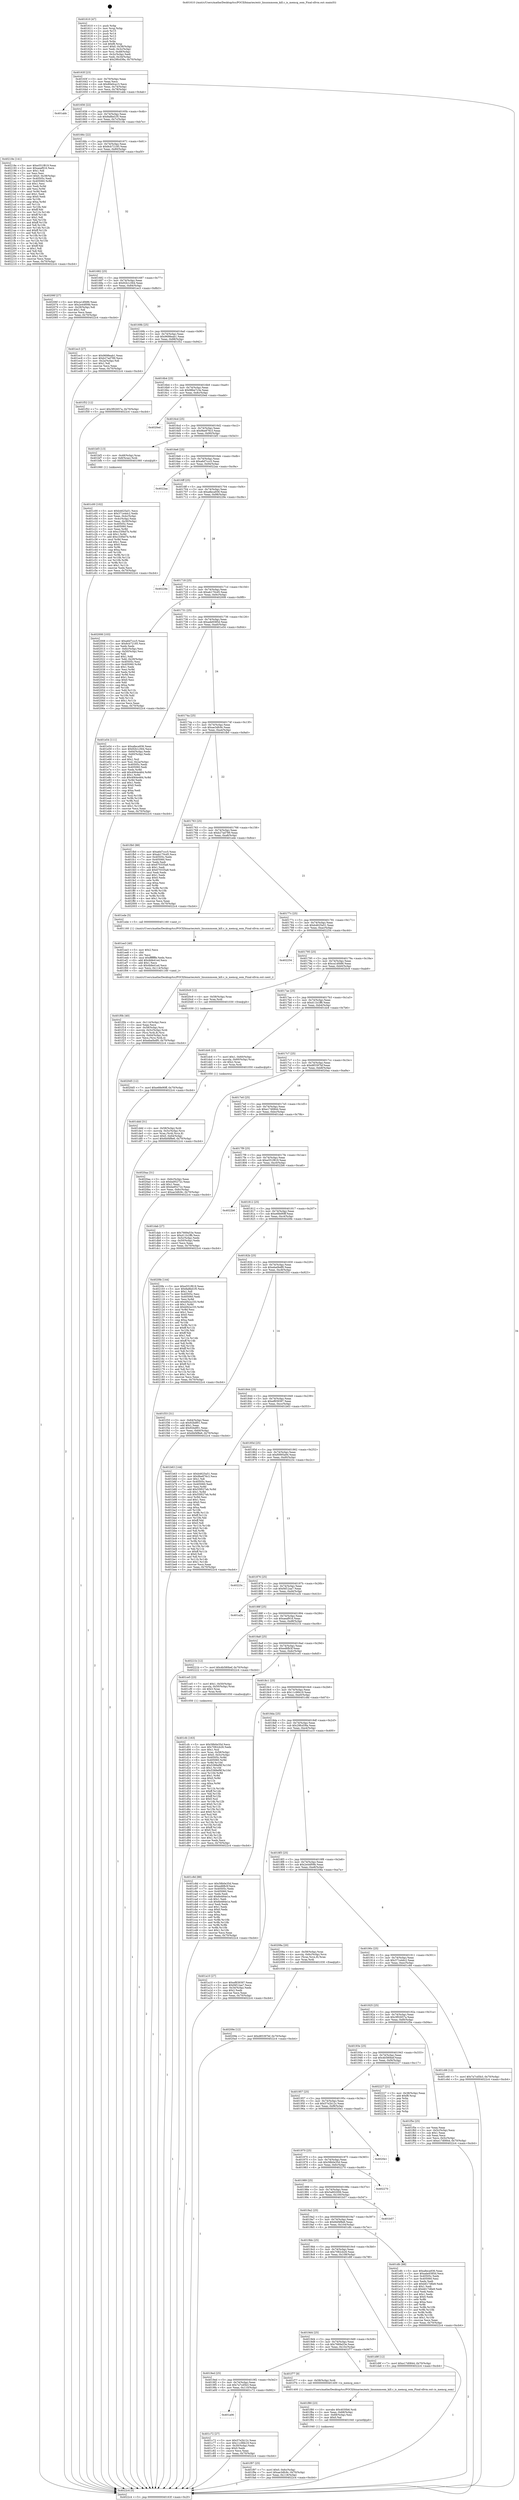 digraph "0x401610" {
  label = "0x401610 (/mnt/c/Users/mathe/Desktop/tcc/POCII/binaries/extr_linuxmmoom_kill.c_is_memcg_oom_Final-ollvm.out::main(0))"
  labelloc = "t"
  node[shape=record]

  Entry [label="",width=0.3,height=0.3,shape=circle,fillcolor=black,style=filled]
  "0x40163f" [label="{
     0x40163f [23]\l
     | [instrs]\l
     &nbsp;&nbsp;0x40163f \<+3\>: mov -0x70(%rbp),%eax\l
     &nbsp;&nbsp;0x401642 \<+2\>: mov %eax,%ecx\l
     &nbsp;&nbsp;0x401644 \<+6\>: sub $0x80e0ca15,%ecx\l
     &nbsp;&nbsp;0x40164a \<+3\>: mov %eax,-0x74(%rbp)\l
     &nbsp;&nbsp;0x40164d \<+3\>: mov %ecx,-0x78(%rbp)\l
     &nbsp;&nbsp;0x401650 \<+6\>: je 0000000000401abb \<main+0x4ab\>\l
  }"]
  "0x401abb" [label="{
     0x401abb\l
  }", style=dashed]
  "0x401656" [label="{
     0x401656 [22]\l
     | [instrs]\l
     &nbsp;&nbsp;0x401656 \<+5\>: jmp 000000000040165b \<main+0x4b\>\l
     &nbsp;&nbsp;0x40165b \<+3\>: mov -0x74(%rbp),%eax\l
     &nbsp;&nbsp;0x40165e \<+5\>: sub $0x8a8bd1f5,%eax\l
     &nbsp;&nbsp;0x401663 \<+3\>: mov %eax,-0x7c(%rbp)\l
     &nbsp;&nbsp;0x401666 \<+6\>: je 000000000040218e \<main+0xb7e\>\l
  }"]
  Exit [label="",width=0.3,height=0.3,shape=circle,fillcolor=black,style=filled,peripheries=2]
  "0x40218e" [label="{
     0x40218e [141]\l
     | [instrs]\l
     &nbsp;&nbsp;0x40218e \<+5\>: mov $0xe551f819,%eax\l
     &nbsp;&nbsp;0x402193 \<+5\>: mov $0xaeaf916,%ecx\l
     &nbsp;&nbsp;0x402198 \<+2\>: mov $0x1,%dl\l
     &nbsp;&nbsp;0x40219a \<+2\>: xor %esi,%esi\l
     &nbsp;&nbsp;0x40219c \<+7\>: movl $0x0,-0x38(%rbp)\l
     &nbsp;&nbsp;0x4021a3 \<+7\>: mov 0x40505c,%edi\l
     &nbsp;&nbsp;0x4021aa \<+8\>: mov 0x405060,%r8d\l
     &nbsp;&nbsp;0x4021b2 \<+3\>: sub $0x1,%esi\l
     &nbsp;&nbsp;0x4021b5 \<+3\>: mov %edi,%r9d\l
     &nbsp;&nbsp;0x4021b8 \<+3\>: add %esi,%r9d\l
     &nbsp;&nbsp;0x4021bb \<+4\>: imul %r9d,%edi\l
     &nbsp;&nbsp;0x4021bf \<+3\>: and $0x1,%edi\l
     &nbsp;&nbsp;0x4021c2 \<+3\>: cmp $0x0,%edi\l
     &nbsp;&nbsp;0x4021c5 \<+4\>: sete %r10b\l
     &nbsp;&nbsp;0x4021c9 \<+4\>: cmp $0xa,%r8d\l
     &nbsp;&nbsp;0x4021cd \<+4\>: setl %r11b\l
     &nbsp;&nbsp;0x4021d1 \<+3\>: mov %r10b,%bl\l
     &nbsp;&nbsp;0x4021d4 \<+3\>: xor $0xff,%bl\l
     &nbsp;&nbsp;0x4021d7 \<+3\>: mov %r11b,%r14b\l
     &nbsp;&nbsp;0x4021da \<+4\>: xor $0xff,%r14b\l
     &nbsp;&nbsp;0x4021de \<+3\>: xor $0x1,%dl\l
     &nbsp;&nbsp;0x4021e1 \<+3\>: mov %bl,%r15b\l
     &nbsp;&nbsp;0x4021e4 \<+4\>: and $0xff,%r15b\l
     &nbsp;&nbsp;0x4021e8 \<+3\>: and %dl,%r10b\l
     &nbsp;&nbsp;0x4021eb \<+3\>: mov %r14b,%r12b\l
     &nbsp;&nbsp;0x4021ee \<+4\>: and $0xff,%r12b\l
     &nbsp;&nbsp;0x4021f2 \<+3\>: and %dl,%r11b\l
     &nbsp;&nbsp;0x4021f5 \<+3\>: or %r10b,%r15b\l
     &nbsp;&nbsp;0x4021f8 \<+3\>: or %r11b,%r12b\l
     &nbsp;&nbsp;0x4021fb \<+3\>: xor %r12b,%r15b\l
     &nbsp;&nbsp;0x4021fe \<+3\>: or %r14b,%bl\l
     &nbsp;&nbsp;0x402201 \<+3\>: xor $0xff,%bl\l
     &nbsp;&nbsp;0x402204 \<+3\>: or $0x1,%dl\l
     &nbsp;&nbsp;0x402207 \<+2\>: and %dl,%bl\l
     &nbsp;&nbsp;0x402209 \<+3\>: or %bl,%r15b\l
     &nbsp;&nbsp;0x40220c \<+4\>: test $0x1,%r15b\l
     &nbsp;&nbsp;0x402210 \<+3\>: cmovne %ecx,%eax\l
     &nbsp;&nbsp;0x402213 \<+3\>: mov %eax,-0x70(%rbp)\l
     &nbsp;&nbsp;0x402216 \<+5\>: jmp 00000000004022c4 \<main+0xcb4\>\l
  }"]
  "0x40166c" [label="{
     0x40166c [22]\l
     | [instrs]\l
     &nbsp;&nbsp;0x40166c \<+5\>: jmp 0000000000401671 \<main+0x61\>\l
     &nbsp;&nbsp;0x401671 \<+3\>: mov -0x74(%rbp),%eax\l
     &nbsp;&nbsp;0x401674 \<+5\>: sub $0x8cb72185,%eax\l
     &nbsp;&nbsp;0x401679 \<+3\>: mov %eax,-0x80(%rbp)\l
     &nbsp;&nbsp;0x40167c \<+6\>: je 000000000040206f \<main+0xa5f\>\l
  }"]
  "0x4020d5" [label="{
     0x4020d5 [12]\l
     | [instrs]\l
     &nbsp;&nbsp;0x4020d5 \<+7\>: movl $0xe68e90ff,-0x70(%rbp)\l
     &nbsp;&nbsp;0x4020dc \<+5\>: jmp 00000000004022c4 \<main+0xcb4\>\l
  }"]
  "0x40206f" [label="{
     0x40206f [27]\l
     | [instrs]\l
     &nbsp;&nbsp;0x40206f \<+5\>: mov $0xca1df486,%eax\l
     &nbsp;&nbsp;0x402074 \<+5\>: mov $0x2e44f09b,%ecx\l
     &nbsp;&nbsp;0x402079 \<+3\>: mov -0x29(%rbp),%dl\l
     &nbsp;&nbsp;0x40207c \<+3\>: test $0x1,%dl\l
     &nbsp;&nbsp;0x40207f \<+3\>: cmovne %ecx,%eax\l
     &nbsp;&nbsp;0x402082 \<+3\>: mov %eax,-0x70(%rbp)\l
     &nbsp;&nbsp;0x402085 \<+5\>: jmp 00000000004022c4 \<main+0xcb4\>\l
  }"]
  "0x401682" [label="{
     0x401682 [25]\l
     | [instrs]\l
     &nbsp;&nbsp;0x401682 \<+5\>: jmp 0000000000401687 \<main+0x77\>\l
     &nbsp;&nbsp;0x401687 \<+3\>: mov -0x74(%rbp),%eax\l
     &nbsp;&nbsp;0x40168a \<+5\>: sub $0x92b1c564,%eax\l
     &nbsp;&nbsp;0x40168f \<+6\>: mov %eax,-0x84(%rbp)\l
     &nbsp;&nbsp;0x401695 \<+6\>: je 0000000000401ec3 \<main+0x8b3\>\l
  }"]
  "0x40209e" [label="{
     0x40209e [12]\l
     | [instrs]\l
     &nbsp;&nbsp;0x40209e \<+7\>: movl $0xd85397bf,-0x70(%rbp)\l
     &nbsp;&nbsp;0x4020a5 \<+5\>: jmp 00000000004022c4 \<main+0xcb4\>\l
  }"]
  "0x401ec3" [label="{
     0x401ec3 [27]\l
     | [instrs]\l
     &nbsp;&nbsp;0x401ec3 \<+5\>: mov $0x9698eab1,%eax\l
     &nbsp;&nbsp;0x401ec8 \<+5\>: mov $0xb27ad789,%ecx\l
     &nbsp;&nbsp;0x401ecd \<+3\>: mov -0x2a(%rbp),%dl\l
     &nbsp;&nbsp;0x401ed0 \<+3\>: test $0x1,%dl\l
     &nbsp;&nbsp;0x401ed3 \<+3\>: cmovne %ecx,%eax\l
     &nbsp;&nbsp;0x401ed6 \<+3\>: mov %eax,-0x70(%rbp)\l
     &nbsp;&nbsp;0x401ed9 \<+5\>: jmp 00000000004022c4 \<main+0xcb4\>\l
  }"]
  "0x40169b" [label="{
     0x40169b [25]\l
     | [instrs]\l
     &nbsp;&nbsp;0x40169b \<+5\>: jmp 00000000004016a0 \<main+0x90\>\l
     &nbsp;&nbsp;0x4016a0 \<+3\>: mov -0x74(%rbp),%eax\l
     &nbsp;&nbsp;0x4016a3 \<+5\>: sub $0x9698eab1,%eax\l
     &nbsp;&nbsp;0x4016a8 \<+6\>: mov %eax,-0x88(%rbp)\l
     &nbsp;&nbsp;0x4016ae \<+6\>: je 0000000000401f52 \<main+0x942\>\l
  }"]
  "0x401f97" [label="{
     0x401f97 [25]\l
     | [instrs]\l
     &nbsp;&nbsp;0x401f97 \<+7\>: movl $0x0,-0x6c(%rbp)\l
     &nbsp;&nbsp;0x401f9e \<+7\>: movl $0xae3dfc9c,-0x70(%rbp)\l
     &nbsp;&nbsp;0x401fa5 \<+6\>: mov %eax,-0x118(%rbp)\l
     &nbsp;&nbsp;0x401fab \<+5\>: jmp 00000000004022c4 \<main+0xcb4\>\l
  }"]
  "0x401f52" [label="{
     0x401f52 [12]\l
     | [instrs]\l
     &nbsp;&nbsp;0x401f52 \<+7\>: movl $0x3f02657a,-0x70(%rbp)\l
     &nbsp;&nbsp;0x401f59 \<+5\>: jmp 00000000004022c4 \<main+0xcb4\>\l
  }"]
  "0x4016b4" [label="{
     0x4016b4 [25]\l
     | [instrs]\l
     &nbsp;&nbsp;0x4016b4 \<+5\>: jmp 00000000004016b9 \<main+0xa9\>\l
     &nbsp;&nbsp;0x4016b9 \<+3\>: mov -0x74(%rbp),%eax\l
     &nbsp;&nbsp;0x4016bc \<+5\>: sub $0x98be7c3e,%eax\l
     &nbsp;&nbsp;0x4016c1 \<+6\>: mov %eax,-0x8c(%rbp)\l
     &nbsp;&nbsp;0x4016c7 \<+6\>: je 00000000004020ed \<main+0xadd\>\l
  }"]
  "0x401f80" [label="{
     0x401f80 [23]\l
     | [instrs]\l
     &nbsp;&nbsp;0x401f80 \<+10\>: movabs $0x4030b6,%rdi\l
     &nbsp;&nbsp;0x401f8a \<+3\>: mov %eax,-0x68(%rbp)\l
     &nbsp;&nbsp;0x401f8d \<+3\>: mov -0x68(%rbp),%esi\l
     &nbsp;&nbsp;0x401f90 \<+2\>: mov $0x0,%al\l
     &nbsp;&nbsp;0x401f92 \<+5\>: call 0000000000401040 \<printf@plt\>\l
     | [calls]\l
     &nbsp;&nbsp;0x401040 \{1\} (unknown)\l
  }"]
  "0x4020ed" [label="{
     0x4020ed\l
  }", style=dashed]
  "0x4016cd" [label="{
     0x4016cd [25]\l
     | [instrs]\l
     &nbsp;&nbsp;0x4016cd \<+5\>: jmp 00000000004016d2 \<main+0xc2\>\l
     &nbsp;&nbsp;0x4016d2 \<+3\>: mov -0x74(%rbp),%eax\l
     &nbsp;&nbsp;0x4016d5 \<+5\>: sub $0x9be876c3,%eax\l
     &nbsp;&nbsp;0x4016da \<+6\>: mov %eax,-0x90(%rbp)\l
     &nbsp;&nbsp;0x4016e0 \<+6\>: je 0000000000401bf3 \<main+0x5e3\>\l
  }"]
  "0x401f0b" [label="{
     0x401f0b [40]\l
     | [instrs]\l
     &nbsp;&nbsp;0x401f0b \<+6\>: mov -0x114(%rbp),%ecx\l
     &nbsp;&nbsp;0x401f11 \<+3\>: imul %eax,%ecx\l
     &nbsp;&nbsp;0x401f14 \<+4\>: mov -0x58(%rbp),%rsi\l
     &nbsp;&nbsp;0x401f18 \<+4\>: movslq -0x5c(%rbp),%rdi\l
     &nbsp;&nbsp;0x401f1c \<+4\>: mov (%rsi,%rdi,8),%rsi\l
     &nbsp;&nbsp;0x401f20 \<+4\>: movslq -0x64(%rbp),%rdi\l
     &nbsp;&nbsp;0x401f24 \<+3\>: mov %ecx,(%rsi,%rdi,4)\l
     &nbsp;&nbsp;0x401f27 \<+7\>: movl $0xeba0bdf0,-0x70(%rbp)\l
     &nbsp;&nbsp;0x401f2e \<+5\>: jmp 00000000004022c4 \<main+0xcb4\>\l
  }"]
  "0x401bf3" [label="{
     0x401bf3 [13]\l
     | [instrs]\l
     &nbsp;&nbsp;0x401bf3 \<+4\>: mov -0x48(%rbp),%rax\l
     &nbsp;&nbsp;0x401bf7 \<+4\>: mov 0x8(%rax),%rdi\l
     &nbsp;&nbsp;0x401bfb \<+5\>: call 0000000000401060 \<atoi@plt\>\l
     | [calls]\l
     &nbsp;&nbsp;0x401060 \{1\} (unknown)\l
  }"]
  "0x4016e6" [label="{
     0x4016e6 [25]\l
     | [instrs]\l
     &nbsp;&nbsp;0x4016e6 \<+5\>: jmp 00000000004016eb \<main+0xdb\>\l
     &nbsp;&nbsp;0x4016eb \<+3\>: mov -0x74(%rbp),%eax\l
     &nbsp;&nbsp;0x4016ee \<+5\>: sub $0xa6d7ccc5,%eax\l
     &nbsp;&nbsp;0x4016f3 \<+6\>: mov %eax,-0x94(%rbp)\l
     &nbsp;&nbsp;0x4016f9 \<+6\>: je 00000000004022aa \<main+0xc9a\>\l
  }"]
  "0x401ee3" [label="{
     0x401ee3 [40]\l
     | [instrs]\l
     &nbsp;&nbsp;0x401ee3 \<+5\>: mov $0x2,%ecx\l
     &nbsp;&nbsp;0x401ee8 \<+1\>: cltd\l
     &nbsp;&nbsp;0x401ee9 \<+2\>: idiv %ecx\l
     &nbsp;&nbsp;0x401eeb \<+6\>: imul $0xfffffffe,%edx,%ecx\l
     &nbsp;&nbsp;0x401ef1 \<+6\>: add $0x4bfe41ed,%ecx\l
     &nbsp;&nbsp;0x401ef7 \<+3\>: add $0x1,%ecx\l
     &nbsp;&nbsp;0x401efa \<+6\>: sub $0x4bfe41ed,%ecx\l
     &nbsp;&nbsp;0x401f00 \<+6\>: mov %ecx,-0x114(%rbp)\l
     &nbsp;&nbsp;0x401f06 \<+5\>: call 0000000000401160 \<next_i\>\l
     | [calls]\l
     &nbsp;&nbsp;0x401160 \{1\} (/mnt/c/Users/mathe/Desktop/tcc/POCII/binaries/extr_linuxmmoom_kill.c_is_memcg_oom_Final-ollvm.out::next_i)\l
  }"]
  "0x4022aa" [label="{
     0x4022aa\l
  }", style=dashed]
  "0x4016ff" [label="{
     0x4016ff [25]\l
     | [instrs]\l
     &nbsp;&nbsp;0x4016ff \<+5\>: jmp 0000000000401704 \<main+0xf4\>\l
     &nbsp;&nbsp;0x401704 \<+3\>: mov -0x74(%rbp),%eax\l
     &nbsp;&nbsp;0x401707 \<+5\>: sub $0xa8eca936,%eax\l
     &nbsp;&nbsp;0x40170c \<+6\>: mov %eax,-0x98(%rbp)\l
     &nbsp;&nbsp;0x401712 \<+6\>: je 000000000040229e \<main+0xc8e\>\l
  }"]
  "0x401ddd" [label="{
     0x401ddd [31]\l
     | [instrs]\l
     &nbsp;&nbsp;0x401ddd \<+4\>: mov -0x58(%rbp),%rdi\l
     &nbsp;&nbsp;0x401de1 \<+4\>: movslq -0x5c(%rbp),%rcx\l
     &nbsp;&nbsp;0x401de5 \<+4\>: mov %rax,(%rdi,%rcx,8)\l
     &nbsp;&nbsp;0x401de9 \<+7\>: movl $0x0,-0x64(%rbp)\l
     &nbsp;&nbsp;0x401df0 \<+7\>: movl $0x6bf4f8e6,-0x70(%rbp)\l
     &nbsp;&nbsp;0x401df7 \<+5\>: jmp 00000000004022c4 \<main+0xcb4\>\l
  }"]
  "0x40229e" [label="{
     0x40229e\l
  }", style=dashed]
  "0x401718" [label="{
     0x401718 [25]\l
     | [instrs]\l
     &nbsp;&nbsp;0x401718 \<+5\>: jmp 000000000040171d \<main+0x10d\>\l
     &nbsp;&nbsp;0x40171d \<+3\>: mov -0x74(%rbp),%eax\l
     &nbsp;&nbsp;0x401720 \<+5\>: sub $0xab170cd5,%eax\l
     &nbsp;&nbsp;0x401725 \<+6\>: mov %eax,-0x9c(%rbp)\l
     &nbsp;&nbsp;0x40172b \<+6\>: je 0000000000402008 \<main+0x9f8\>\l
  }"]
  "0x401cfc" [label="{
     0x401cfc [163]\l
     | [instrs]\l
     &nbsp;&nbsp;0x401cfc \<+5\>: mov $0x58b0e35d,%ecx\l
     &nbsp;&nbsp;0x401d01 \<+5\>: mov $0x7082cb26,%edx\l
     &nbsp;&nbsp;0x401d06 \<+3\>: mov $0x1,%sil\l
     &nbsp;&nbsp;0x401d09 \<+4\>: mov %rax,-0x58(%rbp)\l
     &nbsp;&nbsp;0x401d0d \<+7\>: movl $0x0,-0x5c(%rbp)\l
     &nbsp;&nbsp;0x401d14 \<+8\>: mov 0x40505c,%r8d\l
     &nbsp;&nbsp;0x401d1c \<+8\>: mov 0x405060,%r9d\l
     &nbsp;&nbsp;0x401d24 \<+3\>: mov %r8d,%r10d\l
     &nbsp;&nbsp;0x401d27 \<+7\>: add $0x5389ef9f,%r10d\l
     &nbsp;&nbsp;0x401d2e \<+4\>: sub $0x1,%r10d\l
     &nbsp;&nbsp;0x401d32 \<+7\>: sub $0x5389ef9f,%r10d\l
     &nbsp;&nbsp;0x401d39 \<+4\>: imul %r10d,%r8d\l
     &nbsp;&nbsp;0x401d3d \<+4\>: and $0x1,%r8d\l
     &nbsp;&nbsp;0x401d41 \<+4\>: cmp $0x0,%r8d\l
     &nbsp;&nbsp;0x401d45 \<+4\>: sete %r11b\l
     &nbsp;&nbsp;0x401d49 \<+4\>: cmp $0xa,%r9d\l
     &nbsp;&nbsp;0x401d4d \<+3\>: setl %bl\l
     &nbsp;&nbsp;0x401d50 \<+3\>: mov %r11b,%r14b\l
     &nbsp;&nbsp;0x401d53 \<+4\>: xor $0xff,%r14b\l
     &nbsp;&nbsp;0x401d57 \<+3\>: mov %bl,%r15b\l
     &nbsp;&nbsp;0x401d5a \<+4\>: xor $0xff,%r15b\l
     &nbsp;&nbsp;0x401d5e \<+4\>: xor $0x0,%sil\l
     &nbsp;&nbsp;0x401d62 \<+3\>: mov %r14b,%r12b\l
     &nbsp;&nbsp;0x401d65 \<+4\>: and $0x0,%r12b\l
     &nbsp;&nbsp;0x401d69 \<+3\>: and %sil,%r11b\l
     &nbsp;&nbsp;0x401d6c \<+3\>: mov %r15b,%r13b\l
     &nbsp;&nbsp;0x401d6f \<+4\>: and $0x0,%r13b\l
     &nbsp;&nbsp;0x401d73 \<+3\>: and %sil,%bl\l
     &nbsp;&nbsp;0x401d76 \<+3\>: or %r11b,%r12b\l
     &nbsp;&nbsp;0x401d79 \<+3\>: or %bl,%r13b\l
     &nbsp;&nbsp;0x401d7c \<+3\>: xor %r13b,%r12b\l
     &nbsp;&nbsp;0x401d7f \<+3\>: or %r15b,%r14b\l
     &nbsp;&nbsp;0x401d82 \<+4\>: xor $0xff,%r14b\l
     &nbsp;&nbsp;0x401d86 \<+4\>: or $0x0,%sil\l
     &nbsp;&nbsp;0x401d8a \<+3\>: and %sil,%r14b\l
     &nbsp;&nbsp;0x401d8d \<+3\>: or %r14b,%r12b\l
     &nbsp;&nbsp;0x401d90 \<+4\>: test $0x1,%r12b\l
     &nbsp;&nbsp;0x401d94 \<+3\>: cmovne %edx,%ecx\l
     &nbsp;&nbsp;0x401d97 \<+3\>: mov %ecx,-0x70(%rbp)\l
     &nbsp;&nbsp;0x401d9a \<+5\>: jmp 00000000004022c4 \<main+0xcb4\>\l
  }"]
  "0x402008" [label="{
     0x402008 [103]\l
     | [instrs]\l
     &nbsp;&nbsp;0x402008 \<+5\>: mov $0xa6d7ccc5,%eax\l
     &nbsp;&nbsp;0x40200d \<+5\>: mov $0x8cb72185,%ecx\l
     &nbsp;&nbsp;0x402012 \<+2\>: xor %edx,%edx\l
     &nbsp;&nbsp;0x402014 \<+3\>: mov -0x6c(%rbp),%esi\l
     &nbsp;&nbsp;0x402017 \<+3\>: cmp -0x50(%rbp),%esi\l
     &nbsp;&nbsp;0x40201a \<+4\>: setl %dil\l
     &nbsp;&nbsp;0x40201e \<+4\>: and $0x1,%dil\l
     &nbsp;&nbsp;0x402022 \<+4\>: mov %dil,-0x29(%rbp)\l
     &nbsp;&nbsp;0x402026 \<+7\>: mov 0x40505c,%esi\l
     &nbsp;&nbsp;0x40202d \<+8\>: mov 0x405060,%r8d\l
     &nbsp;&nbsp;0x402035 \<+3\>: sub $0x1,%edx\l
     &nbsp;&nbsp;0x402038 \<+3\>: mov %esi,%r9d\l
     &nbsp;&nbsp;0x40203b \<+3\>: add %edx,%r9d\l
     &nbsp;&nbsp;0x40203e \<+4\>: imul %r9d,%esi\l
     &nbsp;&nbsp;0x402042 \<+3\>: and $0x1,%esi\l
     &nbsp;&nbsp;0x402045 \<+3\>: cmp $0x0,%esi\l
     &nbsp;&nbsp;0x402048 \<+4\>: sete %dil\l
     &nbsp;&nbsp;0x40204c \<+4\>: cmp $0xa,%r8d\l
     &nbsp;&nbsp;0x402050 \<+4\>: setl %r10b\l
     &nbsp;&nbsp;0x402054 \<+3\>: mov %dil,%r11b\l
     &nbsp;&nbsp;0x402057 \<+3\>: and %r10b,%r11b\l
     &nbsp;&nbsp;0x40205a \<+3\>: xor %r10b,%dil\l
     &nbsp;&nbsp;0x40205d \<+3\>: or %dil,%r11b\l
     &nbsp;&nbsp;0x402060 \<+4\>: test $0x1,%r11b\l
     &nbsp;&nbsp;0x402064 \<+3\>: cmovne %ecx,%eax\l
     &nbsp;&nbsp;0x402067 \<+3\>: mov %eax,-0x70(%rbp)\l
     &nbsp;&nbsp;0x40206a \<+5\>: jmp 00000000004022c4 \<main+0xcb4\>\l
  }"]
  "0x401731" [label="{
     0x401731 [25]\l
     | [instrs]\l
     &nbsp;&nbsp;0x401731 \<+5\>: jmp 0000000000401736 \<main+0x126\>\l
     &nbsp;&nbsp;0x401736 \<+3\>: mov -0x74(%rbp),%eax\l
     &nbsp;&nbsp;0x401739 \<+5\>: sub $0xade9385d,%eax\l
     &nbsp;&nbsp;0x40173e \<+6\>: mov %eax,-0xa0(%rbp)\l
     &nbsp;&nbsp;0x401744 \<+6\>: je 0000000000401e54 \<main+0x844\>\l
  }"]
  "0x401a06" [label="{
     0x401a06\l
  }", style=dashed]
  "0x401e54" [label="{
     0x401e54 [111]\l
     | [instrs]\l
     &nbsp;&nbsp;0x401e54 \<+5\>: mov $0xa8eca936,%eax\l
     &nbsp;&nbsp;0x401e59 \<+5\>: mov $0x92b1c564,%ecx\l
     &nbsp;&nbsp;0x401e5e \<+3\>: mov -0x64(%rbp),%edx\l
     &nbsp;&nbsp;0x401e61 \<+3\>: cmp -0x60(%rbp),%edx\l
     &nbsp;&nbsp;0x401e64 \<+4\>: setl %sil\l
     &nbsp;&nbsp;0x401e68 \<+4\>: and $0x1,%sil\l
     &nbsp;&nbsp;0x401e6c \<+4\>: mov %sil,-0x2a(%rbp)\l
     &nbsp;&nbsp;0x401e70 \<+7\>: mov 0x40505c,%edx\l
     &nbsp;&nbsp;0x401e77 \<+7\>: mov 0x405060,%edi\l
     &nbsp;&nbsp;0x401e7e \<+3\>: mov %edx,%r8d\l
     &nbsp;&nbsp;0x401e81 \<+7\>: add $0x4064e464,%r8d\l
     &nbsp;&nbsp;0x401e88 \<+4\>: sub $0x1,%r8d\l
     &nbsp;&nbsp;0x401e8c \<+7\>: sub $0x4064e464,%r8d\l
     &nbsp;&nbsp;0x401e93 \<+4\>: imul %r8d,%edx\l
     &nbsp;&nbsp;0x401e97 \<+3\>: and $0x1,%edx\l
     &nbsp;&nbsp;0x401e9a \<+3\>: cmp $0x0,%edx\l
     &nbsp;&nbsp;0x401e9d \<+4\>: sete %sil\l
     &nbsp;&nbsp;0x401ea1 \<+3\>: cmp $0xa,%edi\l
     &nbsp;&nbsp;0x401ea4 \<+4\>: setl %r9b\l
     &nbsp;&nbsp;0x401ea8 \<+3\>: mov %sil,%r10b\l
     &nbsp;&nbsp;0x401eab \<+3\>: and %r9b,%r10b\l
     &nbsp;&nbsp;0x401eae \<+3\>: xor %r9b,%sil\l
     &nbsp;&nbsp;0x401eb1 \<+3\>: or %sil,%r10b\l
     &nbsp;&nbsp;0x401eb4 \<+4\>: test $0x1,%r10b\l
     &nbsp;&nbsp;0x401eb8 \<+3\>: cmovne %ecx,%eax\l
     &nbsp;&nbsp;0x401ebb \<+3\>: mov %eax,-0x70(%rbp)\l
     &nbsp;&nbsp;0x401ebe \<+5\>: jmp 00000000004022c4 \<main+0xcb4\>\l
  }"]
  "0x40174a" [label="{
     0x40174a [25]\l
     | [instrs]\l
     &nbsp;&nbsp;0x40174a \<+5\>: jmp 000000000040174f \<main+0x13f\>\l
     &nbsp;&nbsp;0x40174f \<+3\>: mov -0x74(%rbp),%eax\l
     &nbsp;&nbsp;0x401752 \<+5\>: sub $0xae3dfc9c,%eax\l
     &nbsp;&nbsp;0x401757 \<+6\>: mov %eax,-0xa4(%rbp)\l
     &nbsp;&nbsp;0x40175d \<+6\>: je 0000000000401fb0 \<main+0x9a0\>\l
  }"]
  "0x401c72" [label="{
     0x401c72 [27]\l
     | [instrs]\l
     &nbsp;&nbsp;0x401c72 \<+5\>: mov $0x57e2b12c,%eax\l
     &nbsp;&nbsp;0x401c77 \<+5\>: mov $0x11c96b19,%ecx\l
     &nbsp;&nbsp;0x401c7c \<+3\>: mov -0x30(%rbp),%edx\l
     &nbsp;&nbsp;0x401c7f \<+3\>: cmp $0x0,%edx\l
     &nbsp;&nbsp;0x401c82 \<+3\>: cmove %ecx,%eax\l
     &nbsp;&nbsp;0x401c85 \<+3\>: mov %eax,-0x70(%rbp)\l
     &nbsp;&nbsp;0x401c88 \<+5\>: jmp 00000000004022c4 \<main+0xcb4\>\l
  }"]
  "0x401fb0" [label="{
     0x401fb0 [88]\l
     | [instrs]\l
     &nbsp;&nbsp;0x401fb0 \<+5\>: mov $0xa6d7ccc5,%eax\l
     &nbsp;&nbsp;0x401fb5 \<+5\>: mov $0xab170cd5,%ecx\l
     &nbsp;&nbsp;0x401fba \<+7\>: mov 0x40505c,%edx\l
     &nbsp;&nbsp;0x401fc1 \<+7\>: mov 0x405060,%esi\l
     &nbsp;&nbsp;0x401fc8 \<+2\>: mov %edx,%edi\l
     &nbsp;&nbsp;0x401fca \<+6\>: sub $0x670335a8,%edi\l
     &nbsp;&nbsp;0x401fd0 \<+3\>: sub $0x1,%edi\l
     &nbsp;&nbsp;0x401fd3 \<+6\>: add $0x670335a8,%edi\l
     &nbsp;&nbsp;0x401fd9 \<+3\>: imul %edi,%edx\l
     &nbsp;&nbsp;0x401fdc \<+3\>: and $0x1,%edx\l
     &nbsp;&nbsp;0x401fdf \<+3\>: cmp $0x0,%edx\l
     &nbsp;&nbsp;0x401fe2 \<+4\>: sete %r8b\l
     &nbsp;&nbsp;0x401fe6 \<+3\>: cmp $0xa,%esi\l
     &nbsp;&nbsp;0x401fe9 \<+4\>: setl %r9b\l
     &nbsp;&nbsp;0x401fed \<+3\>: mov %r8b,%r10b\l
     &nbsp;&nbsp;0x401ff0 \<+3\>: and %r9b,%r10b\l
     &nbsp;&nbsp;0x401ff3 \<+3\>: xor %r9b,%r8b\l
     &nbsp;&nbsp;0x401ff6 \<+3\>: or %r8b,%r10b\l
     &nbsp;&nbsp;0x401ff9 \<+4\>: test $0x1,%r10b\l
     &nbsp;&nbsp;0x401ffd \<+3\>: cmovne %ecx,%eax\l
     &nbsp;&nbsp;0x402000 \<+3\>: mov %eax,-0x70(%rbp)\l
     &nbsp;&nbsp;0x402003 \<+5\>: jmp 00000000004022c4 \<main+0xcb4\>\l
  }"]
  "0x401763" [label="{
     0x401763 [25]\l
     | [instrs]\l
     &nbsp;&nbsp;0x401763 \<+5\>: jmp 0000000000401768 \<main+0x158\>\l
     &nbsp;&nbsp;0x401768 \<+3\>: mov -0x74(%rbp),%eax\l
     &nbsp;&nbsp;0x40176b \<+5\>: sub $0xb27ad789,%eax\l
     &nbsp;&nbsp;0x401770 \<+6\>: mov %eax,-0xa8(%rbp)\l
     &nbsp;&nbsp;0x401776 \<+6\>: je 0000000000401ede \<main+0x8ce\>\l
  }"]
  "0x4019ed" [label="{
     0x4019ed [25]\l
     | [instrs]\l
     &nbsp;&nbsp;0x4019ed \<+5\>: jmp 00000000004019f2 \<main+0x3e2\>\l
     &nbsp;&nbsp;0x4019f2 \<+3\>: mov -0x74(%rbp),%eax\l
     &nbsp;&nbsp;0x4019f5 \<+5\>: sub $0x7a7cd5b3,%eax\l
     &nbsp;&nbsp;0x4019fa \<+6\>: mov %eax,-0x110(%rbp)\l
     &nbsp;&nbsp;0x401a00 \<+6\>: je 0000000000401c72 \<main+0x662\>\l
  }"]
  "0x401ede" [label="{
     0x401ede [5]\l
     | [instrs]\l
     &nbsp;&nbsp;0x401ede \<+5\>: call 0000000000401160 \<next_i\>\l
     | [calls]\l
     &nbsp;&nbsp;0x401160 \{1\} (/mnt/c/Users/mathe/Desktop/tcc/POCII/binaries/extr_linuxmmoom_kill.c_is_memcg_oom_Final-ollvm.out::next_i)\l
  }"]
  "0x40177c" [label="{
     0x40177c [25]\l
     | [instrs]\l
     &nbsp;&nbsp;0x40177c \<+5\>: jmp 0000000000401781 \<main+0x171\>\l
     &nbsp;&nbsp;0x401781 \<+3\>: mov -0x74(%rbp),%eax\l
     &nbsp;&nbsp;0x401784 \<+5\>: sub $0xb4625a51,%eax\l
     &nbsp;&nbsp;0x401789 \<+6\>: mov %eax,-0xac(%rbp)\l
     &nbsp;&nbsp;0x40178f \<+6\>: je 0000000000402254 \<main+0xc44\>\l
  }"]
  "0x401f77" [label="{
     0x401f77 [9]\l
     | [instrs]\l
     &nbsp;&nbsp;0x401f77 \<+4\>: mov -0x58(%rbp),%rdi\l
     &nbsp;&nbsp;0x401f7b \<+5\>: call 0000000000401400 \<is_memcg_oom\>\l
     | [calls]\l
     &nbsp;&nbsp;0x401400 \{1\} (/mnt/c/Users/mathe/Desktop/tcc/POCII/binaries/extr_linuxmmoom_kill.c_is_memcg_oom_Final-ollvm.out::is_memcg_oom)\l
  }"]
  "0x402254" [label="{
     0x402254\l
  }", style=dashed]
  "0x401795" [label="{
     0x401795 [25]\l
     | [instrs]\l
     &nbsp;&nbsp;0x401795 \<+5\>: jmp 000000000040179a \<main+0x18a\>\l
     &nbsp;&nbsp;0x40179a \<+3\>: mov -0x74(%rbp),%eax\l
     &nbsp;&nbsp;0x40179d \<+5\>: sub $0xca1df486,%eax\l
     &nbsp;&nbsp;0x4017a2 \<+6\>: mov %eax,-0xb0(%rbp)\l
     &nbsp;&nbsp;0x4017a8 \<+6\>: je 00000000004020c9 \<main+0xab9\>\l
  }"]
  "0x4019d4" [label="{
     0x4019d4 [25]\l
     | [instrs]\l
     &nbsp;&nbsp;0x4019d4 \<+5\>: jmp 00000000004019d9 \<main+0x3c9\>\l
     &nbsp;&nbsp;0x4019d9 \<+3\>: mov -0x74(%rbp),%eax\l
     &nbsp;&nbsp;0x4019dc \<+5\>: sub $0x7669a53e,%eax\l
     &nbsp;&nbsp;0x4019e1 \<+6\>: mov %eax,-0x10c(%rbp)\l
     &nbsp;&nbsp;0x4019e7 \<+6\>: je 0000000000401f77 \<main+0x967\>\l
  }"]
  "0x4020c9" [label="{
     0x4020c9 [12]\l
     | [instrs]\l
     &nbsp;&nbsp;0x4020c9 \<+4\>: mov -0x58(%rbp),%rax\l
     &nbsp;&nbsp;0x4020cd \<+3\>: mov %rax,%rdi\l
     &nbsp;&nbsp;0x4020d0 \<+5\>: call 0000000000401030 \<free@plt\>\l
     | [calls]\l
     &nbsp;&nbsp;0x401030 \{1\} (unknown)\l
  }"]
  "0x4017ae" [label="{
     0x4017ae [25]\l
     | [instrs]\l
     &nbsp;&nbsp;0x4017ae \<+5\>: jmp 00000000004017b3 \<main+0x1a3\>\l
     &nbsp;&nbsp;0x4017b3 \<+3\>: mov -0x74(%rbp),%eax\l
     &nbsp;&nbsp;0x4017b6 \<+5\>: sub $0xd11b1ff6,%eax\l
     &nbsp;&nbsp;0x4017bb \<+6\>: mov %eax,-0xb4(%rbp)\l
     &nbsp;&nbsp;0x4017c1 \<+6\>: je 0000000000401dc6 \<main+0x7b6\>\l
  }"]
  "0x401d9f" [label="{
     0x401d9f [12]\l
     | [instrs]\l
     &nbsp;&nbsp;0x401d9f \<+7\>: movl $0xe17d0844,-0x70(%rbp)\l
     &nbsp;&nbsp;0x401da6 \<+5\>: jmp 00000000004022c4 \<main+0xcb4\>\l
  }"]
  "0x401dc6" [label="{
     0x401dc6 [23]\l
     | [instrs]\l
     &nbsp;&nbsp;0x401dc6 \<+7\>: movl $0x1,-0x60(%rbp)\l
     &nbsp;&nbsp;0x401dcd \<+4\>: movslq -0x60(%rbp),%rax\l
     &nbsp;&nbsp;0x401dd1 \<+4\>: shl $0x2,%rax\l
     &nbsp;&nbsp;0x401dd5 \<+3\>: mov %rax,%rdi\l
     &nbsp;&nbsp;0x401dd8 \<+5\>: call 0000000000401050 \<malloc@plt\>\l
     | [calls]\l
     &nbsp;&nbsp;0x401050 \{1\} (unknown)\l
  }"]
  "0x4017c7" [label="{
     0x4017c7 [25]\l
     | [instrs]\l
     &nbsp;&nbsp;0x4017c7 \<+5\>: jmp 00000000004017cc \<main+0x1bc\>\l
     &nbsp;&nbsp;0x4017cc \<+3\>: mov -0x74(%rbp),%eax\l
     &nbsp;&nbsp;0x4017cf \<+5\>: sub $0xd85397bf,%eax\l
     &nbsp;&nbsp;0x4017d4 \<+6\>: mov %eax,-0xb8(%rbp)\l
     &nbsp;&nbsp;0x4017da \<+6\>: je 00000000004020aa \<main+0xa9a\>\l
  }"]
  "0x4019bb" [label="{
     0x4019bb [25]\l
     | [instrs]\l
     &nbsp;&nbsp;0x4019bb \<+5\>: jmp 00000000004019c0 \<main+0x3b0\>\l
     &nbsp;&nbsp;0x4019c0 \<+3\>: mov -0x74(%rbp),%eax\l
     &nbsp;&nbsp;0x4019c3 \<+5\>: sub $0x7082cb26,%eax\l
     &nbsp;&nbsp;0x4019c8 \<+6\>: mov %eax,-0x108(%rbp)\l
     &nbsp;&nbsp;0x4019ce \<+6\>: je 0000000000401d9f \<main+0x78f\>\l
  }"]
  "0x4020aa" [label="{
     0x4020aa [31]\l
     | [instrs]\l
     &nbsp;&nbsp;0x4020aa \<+3\>: mov -0x6c(%rbp),%eax\l
     &nbsp;&nbsp;0x4020ad \<+5\>: sub $0xba95272c,%eax\l
     &nbsp;&nbsp;0x4020b2 \<+3\>: add $0x1,%eax\l
     &nbsp;&nbsp;0x4020b5 \<+5\>: add $0xba95272c,%eax\l
     &nbsp;&nbsp;0x4020ba \<+3\>: mov %eax,-0x6c(%rbp)\l
     &nbsp;&nbsp;0x4020bd \<+7\>: movl $0xae3dfc9c,-0x70(%rbp)\l
     &nbsp;&nbsp;0x4020c4 \<+5\>: jmp 00000000004022c4 \<main+0xcb4\>\l
  }"]
  "0x4017e0" [label="{
     0x4017e0 [25]\l
     | [instrs]\l
     &nbsp;&nbsp;0x4017e0 \<+5\>: jmp 00000000004017e5 \<main+0x1d5\>\l
     &nbsp;&nbsp;0x4017e5 \<+3\>: mov -0x74(%rbp),%eax\l
     &nbsp;&nbsp;0x4017e8 \<+5\>: sub $0xe17d0844,%eax\l
     &nbsp;&nbsp;0x4017ed \<+6\>: mov %eax,-0xbc(%rbp)\l
     &nbsp;&nbsp;0x4017f3 \<+6\>: je 0000000000401dab \<main+0x79b\>\l
  }"]
  "0x401dfc" [label="{
     0x401dfc [88]\l
     | [instrs]\l
     &nbsp;&nbsp;0x401dfc \<+5\>: mov $0xa8eca936,%eax\l
     &nbsp;&nbsp;0x401e01 \<+5\>: mov $0xade9385d,%ecx\l
     &nbsp;&nbsp;0x401e06 \<+7\>: mov 0x40505c,%edx\l
     &nbsp;&nbsp;0x401e0d \<+7\>: mov 0x405060,%esi\l
     &nbsp;&nbsp;0x401e14 \<+2\>: mov %edx,%edi\l
     &nbsp;&nbsp;0x401e16 \<+6\>: add $0xb617d6e9,%edi\l
     &nbsp;&nbsp;0x401e1c \<+3\>: sub $0x1,%edi\l
     &nbsp;&nbsp;0x401e1f \<+6\>: sub $0xb617d6e9,%edi\l
     &nbsp;&nbsp;0x401e25 \<+3\>: imul %edi,%edx\l
     &nbsp;&nbsp;0x401e28 \<+3\>: and $0x1,%edx\l
     &nbsp;&nbsp;0x401e2b \<+3\>: cmp $0x0,%edx\l
     &nbsp;&nbsp;0x401e2e \<+4\>: sete %r8b\l
     &nbsp;&nbsp;0x401e32 \<+3\>: cmp $0xa,%esi\l
     &nbsp;&nbsp;0x401e35 \<+4\>: setl %r9b\l
     &nbsp;&nbsp;0x401e39 \<+3\>: mov %r8b,%r10b\l
     &nbsp;&nbsp;0x401e3c \<+3\>: and %r9b,%r10b\l
     &nbsp;&nbsp;0x401e3f \<+3\>: xor %r9b,%r8b\l
     &nbsp;&nbsp;0x401e42 \<+3\>: or %r8b,%r10b\l
     &nbsp;&nbsp;0x401e45 \<+4\>: test $0x1,%r10b\l
     &nbsp;&nbsp;0x401e49 \<+3\>: cmovne %ecx,%eax\l
     &nbsp;&nbsp;0x401e4c \<+3\>: mov %eax,-0x70(%rbp)\l
     &nbsp;&nbsp;0x401e4f \<+5\>: jmp 00000000004022c4 \<main+0xcb4\>\l
  }"]
  "0x401dab" [label="{
     0x401dab [27]\l
     | [instrs]\l
     &nbsp;&nbsp;0x401dab \<+5\>: mov $0x7669a53e,%eax\l
     &nbsp;&nbsp;0x401db0 \<+5\>: mov $0xd11b1ff6,%ecx\l
     &nbsp;&nbsp;0x401db5 \<+3\>: mov -0x5c(%rbp),%edx\l
     &nbsp;&nbsp;0x401db8 \<+3\>: cmp -0x50(%rbp),%edx\l
     &nbsp;&nbsp;0x401dbb \<+3\>: cmovl %ecx,%eax\l
     &nbsp;&nbsp;0x401dbe \<+3\>: mov %eax,-0x70(%rbp)\l
     &nbsp;&nbsp;0x401dc1 \<+5\>: jmp 00000000004022c4 \<main+0xcb4\>\l
  }"]
  "0x4017f9" [label="{
     0x4017f9 [25]\l
     | [instrs]\l
     &nbsp;&nbsp;0x4017f9 \<+5\>: jmp 00000000004017fe \<main+0x1ee\>\l
     &nbsp;&nbsp;0x4017fe \<+3\>: mov -0x74(%rbp),%eax\l
     &nbsp;&nbsp;0x401801 \<+5\>: sub $0xe551f819,%eax\l
     &nbsp;&nbsp;0x401806 \<+6\>: mov %eax,-0xc0(%rbp)\l
     &nbsp;&nbsp;0x40180c \<+6\>: je 00000000004022b6 \<main+0xca6\>\l
  }"]
  "0x4019a2" [label="{
     0x4019a2 [25]\l
     | [instrs]\l
     &nbsp;&nbsp;0x4019a2 \<+5\>: jmp 00000000004019a7 \<main+0x397\>\l
     &nbsp;&nbsp;0x4019a7 \<+3\>: mov -0x74(%rbp),%eax\l
     &nbsp;&nbsp;0x4019aa \<+5\>: sub $0x6bf4f8e6,%eax\l
     &nbsp;&nbsp;0x4019af \<+6\>: mov %eax,-0x104(%rbp)\l
     &nbsp;&nbsp;0x4019b5 \<+6\>: je 0000000000401dfc \<main+0x7ec\>\l
  }"]
  "0x4022b6" [label="{
     0x4022b6\l
  }", style=dashed]
  "0x401812" [label="{
     0x401812 [25]\l
     | [instrs]\l
     &nbsp;&nbsp;0x401812 \<+5\>: jmp 0000000000401817 \<main+0x207\>\l
     &nbsp;&nbsp;0x401817 \<+3\>: mov -0x74(%rbp),%eax\l
     &nbsp;&nbsp;0x40181a \<+5\>: sub $0xe68e90ff,%eax\l
     &nbsp;&nbsp;0x40181f \<+6\>: mov %eax,-0xc4(%rbp)\l
     &nbsp;&nbsp;0x401825 \<+6\>: je 00000000004020fe \<main+0xaee\>\l
  }"]
  "0x401b57" [label="{
     0x401b57\l
  }", style=dashed]
  "0x4020fe" [label="{
     0x4020fe [144]\l
     | [instrs]\l
     &nbsp;&nbsp;0x4020fe \<+5\>: mov $0xe551f819,%eax\l
     &nbsp;&nbsp;0x402103 \<+5\>: mov $0x8a8bd1f5,%ecx\l
     &nbsp;&nbsp;0x402108 \<+2\>: mov $0x1,%dl\l
     &nbsp;&nbsp;0x40210a \<+7\>: mov 0x40505c,%esi\l
     &nbsp;&nbsp;0x402111 \<+7\>: mov 0x405060,%edi\l
     &nbsp;&nbsp;0x402118 \<+3\>: mov %esi,%r8d\l
     &nbsp;&nbsp;0x40211b \<+7\>: add $0xbf42a103,%r8d\l
     &nbsp;&nbsp;0x402122 \<+4\>: sub $0x1,%r8d\l
     &nbsp;&nbsp;0x402126 \<+7\>: sub $0xbf42a103,%r8d\l
     &nbsp;&nbsp;0x40212d \<+4\>: imul %r8d,%esi\l
     &nbsp;&nbsp;0x402131 \<+3\>: and $0x1,%esi\l
     &nbsp;&nbsp;0x402134 \<+3\>: cmp $0x0,%esi\l
     &nbsp;&nbsp;0x402137 \<+4\>: sete %r9b\l
     &nbsp;&nbsp;0x40213b \<+3\>: cmp $0xa,%edi\l
     &nbsp;&nbsp;0x40213e \<+4\>: setl %r10b\l
     &nbsp;&nbsp;0x402142 \<+3\>: mov %r9b,%r11b\l
     &nbsp;&nbsp;0x402145 \<+4\>: xor $0xff,%r11b\l
     &nbsp;&nbsp;0x402149 \<+3\>: mov %r10b,%bl\l
     &nbsp;&nbsp;0x40214c \<+3\>: xor $0xff,%bl\l
     &nbsp;&nbsp;0x40214f \<+3\>: xor $0x1,%dl\l
     &nbsp;&nbsp;0x402152 \<+3\>: mov %r11b,%r14b\l
     &nbsp;&nbsp;0x402155 \<+4\>: and $0xff,%r14b\l
     &nbsp;&nbsp;0x402159 \<+3\>: and %dl,%r9b\l
     &nbsp;&nbsp;0x40215c \<+3\>: mov %bl,%r15b\l
     &nbsp;&nbsp;0x40215f \<+4\>: and $0xff,%r15b\l
     &nbsp;&nbsp;0x402163 \<+3\>: and %dl,%r10b\l
     &nbsp;&nbsp;0x402166 \<+3\>: or %r9b,%r14b\l
     &nbsp;&nbsp;0x402169 \<+3\>: or %r10b,%r15b\l
     &nbsp;&nbsp;0x40216c \<+3\>: xor %r15b,%r14b\l
     &nbsp;&nbsp;0x40216f \<+3\>: or %bl,%r11b\l
     &nbsp;&nbsp;0x402172 \<+4\>: xor $0xff,%r11b\l
     &nbsp;&nbsp;0x402176 \<+3\>: or $0x1,%dl\l
     &nbsp;&nbsp;0x402179 \<+3\>: and %dl,%r11b\l
     &nbsp;&nbsp;0x40217c \<+3\>: or %r11b,%r14b\l
     &nbsp;&nbsp;0x40217f \<+4\>: test $0x1,%r14b\l
     &nbsp;&nbsp;0x402183 \<+3\>: cmovne %ecx,%eax\l
     &nbsp;&nbsp;0x402186 \<+3\>: mov %eax,-0x70(%rbp)\l
     &nbsp;&nbsp;0x402189 \<+5\>: jmp 00000000004022c4 \<main+0xcb4\>\l
  }"]
  "0x40182b" [label="{
     0x40182b [25]\l
     | [instrs]\l
     &nbsp;&nbsp;0x40182b \<+5\>: jmp 0000000000401830 \<main+0x220\>\l
     &nbsp;&nbsp;0x401830 \<+3\>: mov -0x74(%rbp),%eax\l
     &nbsp;&nbsp;0x401833 \<+5\>: sub $0xeba0bdf0,%eax\l
     &nbsp;&nbsp;0x401838 \<+6\>: mov %eax,-0xc8(%rbp)\l
     &nbsp;&nbsp;0x40183e \<+6\>: je 0000000000401f33 \<main+0x923\>\l
  }"]
  "0x401989" [label="{
     0x401989 [25]\l
     | [instrs]\l
     &nbsp;&nbsp;0x401989 \<+5\>: jmp 000000000040198e \<main+0x37e\>\l
     &nbsp;&nbsp;0x40198e \<+3\>: mov -0x74(%rbp),%eax\l
     &nbsp;&nbsp;0x401991 \<+5\>: sub $0x5a802006,%eax\l
     &nbsp;&nbsp;0x401996 \<+6\>: mov %eax,-0x100(%rbp)\l
     &nbsp;&nbsp;0x40199c \<+6\>: je 0000000000401b57 \<main+0x547\>\l
  }"]
  "0x401f33" [label="{
     0x401f33 [31]\l
     | [instrs]\l
     &nbsp;&nbsp;0x401f33 \<+3\>: mov -0x64(%rbp),%eax\l
     &nbsp;&nbsp;0x401f36 \<+5\>: sub $0x92bdf01,%eax\l
     &nbsp;&nbsp;0x401f3b \<+3\>: add $0x1,%eax\l
     &nbsp;&nbsp;0x401f3e \<+5\>: add $0x92bdf01,%eax\l
     &nbsp;&nbsp;0x401f43 \<+3\>: mov %eax,-0x64(%rbp)\l
     &nbsp;&nbsp;0x401f46 \<+7\>: movl $0x6bf4f8e6,-0x70(%rbp)\l
     &nbsp;&nbsp;0x401f4d \<+5\>: jmp 00000000004022c4 \<main+0xcb4\>\l
  }"]
  "0x401844" [label="{
     0x401844 [25]\l
     | [instrs]\l
     &nbsp;&nbsp;0x401844 \<+5\>: jmp 0000000000401849 \<main+0x239\>\l
     &nbsp;&nbsp;0x401849 \<+3\>: mov -0x74(%rbp),%eax\l
     &nbsp;&nbsp;0x40184c \<+5\>: sub $0xef839397,%eax\l
     &nbsp;&nbsp;0x401851 \<+6\>: mov %eax,-0xcc(%rbp)\l
     &nbsp;&nbsp;0x401857 \<+6\>: je 0000000000401b63 \<main+0x553\>\l
  }"]
  "0x402270" [label="{
     0x402270\l
  }", style=dashed]
  "0x401b63" [label="{
     0x401b63 [144]\l
     | [instrs]\l
     &nbsp;&nbsp;0x401b63 \<+5\>: mov $0xb4625a51,%eax\l
     &nbsp;&nbsp;0x401b68 \<+5\>: mov $0x9be876c3,%ecx\l
     &nbsp;&nbsp;0x401b6d \<+2\>: mov $0x1,%dl\l
     &nbsp;&nbsp;0x401b6f \<+7\>: mov 0x40505c,%esi\l
     &nbsp;&nbsp;0x401b76 \<+7\>: mov 0x405060,%edi\l
     &nbsp;&nbsp;0x401b7d \<+3\>: mov %esi,%r8d\l
     &nbsp;&nbsp;0x401b80 \<+7\>: add $0x55f027eb,%r8d\l
     &nbsp;&nbsp;0x401b87 \<+4\>: sub $0x1,%r8d\l
     &nbsp;&nbsp;0x401b8b \<+7\>: sub $0x55f027eb,%r8d\l
     &nbsp;&nbsp;0x401b92 \<+4\>: imul %r8d,%esi\l
     &nbsp;&nbsp;0x401b96 \<+3\>: and $0x1,%esi\l
     &nbsp;&nbsp;0x401b99 \<+3\>: cmp $0x0,%esi\l
     &nbsp;&nbsp;0x401b9c \<+4\>: sete %r9b\l
     &nbsp;&nbsp;0x401ba0 \<+3\>: cmp $0xa,%edi\l
     &nbsp;&nbsp;0x401ba3 \<+4\>: setl %r10b\l
     &nbsp;&nbsp;0x401ba7 \<+3\>: mov %r9b,%r11b\l
     &nbsp;&nbsp;0x401baa \<+4\>: xor $0xff,%r11b\l
     &nbsp;&nbsp;0x401bae \<+3\>: mov %r10b,%bl\l
     &nbsp;&nbsp;0x401bb1 \<+3\>: xor $0xff,%bl\l
     &nbsp;&nbsp;0x401bb4 \<+3\>: xor $0x0,%dl\l
     &nbsp;&nbsp;0x401bb7 \<+3\>: mov %r11b,%r14b\l
     &nbsp;&nbsp;0x401bba \<+4\>: and $0x0,%r14b\l
     &nbsp;&nbsp;0x401bbe \<+3\>: and %dl,%r9b\l
     &nbsp;&nbsp;0x401bc1 \<+3\>: mov %bl,%r15b\l
     &nbsp;&nbsp;0x401bc4 \<+4\>: and $0x0,%r15b\l
     &nbsp;&nbsp;0x401bc8 \<+3\>: and %dl,%r10b\l
     &nbsp;&nbsp;0x401bcb \<+3\>: or %r9b,%r14b\l
     &nbsp;&nbsp;0x401bce \<+3\>: or %r10b,%r15b\l
     &nbsp;&nbsp;0x401bd1 \<+3\>: xor %r15b,%r14b\l
     &nbsp;&nbsp;0x401bd4 \<+3\>: or %bl,%r11b\l
     &nbsp;&nbsp;0x401bd7 \<+4\>: xor $0xff,%r11b\l
     &nbsp;&nbsp;0x401bdb \<+3\>: or $0x0,%dl\l
     &nbsp;&nbsp;0x401bde \<+3\>: and %dl,%r11b\l
     &nbsp;&nbsp;0x401be1 \<+3\>: or %r11b,%r14b\l
     &nbsp;&nbsp;0x401be4 \<+4\>: test $0x1,%r14b\l
     &nbsp;&nbsp;0x401be8 \<+3\>: cmovne %ecx,%eax\l
     &nbsp;&nbsp;0x401beb \<+3\>: mov %eax,-0x70(%rbp)\l
     &nbsp;&nbsp;0x401bee \<+5\>: jmp 00000000004022c4 \<main+0xcb4\>\l
  }"]
  "0x40185d" [label="{
     0x40185d [25]\l
     | [instrs]\l
     &nbsp;&nbsp;0x40185d \<+5\>: jmp 0000000000401862 \<main+0x252\>\l
     &nbsp;&nbsp;0x401862 \<+3\>: mov -0x74(%rbp),%eax\l
     &nbsp;&nbsp;0x401865 \<+5\>: sub $0xf0995a94,%eax\l
     &nbsp;&nbsp;0x40186a \<+6\>: mov %eax,-0xd0(%rbp)\l
     &nbsp;&nbsp;0x401870 \<+6\>: je 000000000040223c \<main+0xc2c\>\l
  }"]
  "0x401970" [label="{
     0x401970 [25]\l
     | [instrs]\l
     &nbsp;&nbsp;0x401970 \<+5\>: jmp 0000000000401975 \<main+0x365\>\l
     &nbsp;&nbsp;0x401975 \<+3\>: mov -0x74(%rbp),%eax\l
     &nbsp;&nbsp;0x401978 \<+5\>: sub $0x58b0e35d,%eax\l
     &nbsp;&nbsp;0x40197d \<+6\>: mov %eax,-0xfc(%rbp)\l
     &nbsp;&nbsp;0x401983 \<+6\>: je 0000000000402270 \<main+0xc60\>\l
  }"]
  "0x40223c" [label="{
     0x40223c\l
  }", style=dashed]
  "0x401876" [label="{
     0x401876 [25]\l
     | [instrs]\l
     &nbsp;&nbsp;0x401876 \<+5\>: jmp 000000000040187b \<main+0x26b\>\l
     &nbsp;&nbsp;0x40187b \<+3\>: mov -0x74(%rbp),%eax\l
     &nbsp;&nbsp;0x40187e \<+5\>: sub $0xf4f12aa7,%eax\l
     &nbsp;&nbsp;0x401883 \<+6\>: mov %eax,-0xd4(%rbp)\l
     &nbsp;&nbsp;0x401889 \<+6\>: je 0000000000401a2b \<main+0x41b\>\l
  }"]
  "0x4020e1" [label="{
     0x4020e1\l
  }", style=dashed]
  "0x401a2b" [label="{
     0x401a2b\l
  }", style=dashed]
  "0x40188f" [label="{
     0x40188f [25]\l
     | [instrs]\l
     &nbsp;&nbsp;0x40188f \<+5\>: jmp 0000000000401894 \<main+0x284\>\l
     &nbsp;&nbsp;0x401894 \<+3\>: mov -0x74(%rbp),%eax\l
     &nbsp;&nbsp;0x401897 \<+5\>: sub $0xaeaf916,%eax\l
     &nbsp;&nbsp;0x40189c \<+6\>: mov %eax,-0xd8(%rbp)\l
     &nbsp;&nbsp;0x4018a2 \<+6\>: je 000000000040221b \<main+0xc0b\>\l
  }"]
  "0x401957" [label="{
     0x401957 [25]\l
     | [instrs]\l
     &nbsp;&nbsp;0x401957 \<+5\>: jmp 000000000040195c \<main+0x34c\>\l
     &nbsp;&nbsp;0x40195c \<+3\>: mov -0x74(%rbp),%eax\l
     &nbsp;&nbsp;0x40195f \<+5\>: sub $0x57e2b12c,%eax\l
     &nbsp;&nbsp;0x401964 \<+6\>: mov %eax,-0xf8(%rbp)\l
     &nbsp;&nbsp;0x40196a \<+6\>: je 00000000004020e1 \<main+0xad1\>\l
  }"]
  "0x40221b" [label="{
     0x40221b [12]\l
     | [instrs]\l
     &nbsp;&nbsp;0x40221b \<+7\>: movl $0x4b580bef,-0x70(%rbp)\l
     &nbsp;&nbsp;0x402222 \<+5\>: jmp 00000000004022c4 \<main+0xcb4\>\l
  }"]
  "0x4018a8" [label="{
     0x4018a8 [25]\l
     | [instrs]\l
     &nbsp;&nbsp;0x4018a8 \<+5\>: jmp 00000000004018ad \<main+0x29d\>\l
     &nbsp;&nbsp;0x4018ad \<+3\>: mov -0x74(%rbp),%eax\l
     &nbsp;&nbsp;0x4018b0 \<+5\>: sub $0xed6fb3f,%eax\l
     &nbsp;&nbsp;0x4018b5 \<+6\>: mov %eax,-0xdc(%rbp)\l
     &nbsp;&nbsp;0x4018bb \<+6\>: je 0000000000401ce5 \<main+0x6d5\>\l
  }"]
  "0x402227" [label="{
     0x402227 [21]\l
     | [instrs]\l
     &nbsp;&nbsp;0x402227 \<+3\>: mov -0x38(%rbp),%eax\l
     &nbsp;&nbsp;0x40222a \<+7\>: add $0xf8,%rsp\l
     &nbsp;&nbsp;0x402231 \<+1\>: pop %rbx\l
     &nbsp;&nbsp;0x402232 \<+2\>: pop %r12\l
     &nbsp;&nbsp;0x402234 \<+2\>: pop %r13\l
     &nbsp;&nbsp;0x402236 \<+2\>: pop %r14\l
     &nbsp;&nbsp;0x402238 \<+2\>: pop %r15\l
     &nbsp;&nbsp;0x40223a \<+1\>: pop %rbp\l
     &nbsp;&nbsp;0x40223b \<+1\>: ret\l
  }"]
  "0x401ce5" [label="{
     0x401ce5 [23]\l
     | [instrs]\l
     &nbsp;&nbsp;0x401ce5 \<+7\>: movl $0x1,-0x50(%rbp)\l
     &nbsp;&nbsp;0x401cec \<+4\>: movslq -0x50(%rbp),%rax\l
     &nbsp;&nbsp;0x401cf0 \<+4\>: shl $0x3,%rax\l
     &nbsp;&nbsp;0x401cf4 \<+3\>: mov %rax,%rdi\l
     &nbsp;&nbsp;0x401cf7 \<+5\>: call 0000000000401050 \<malloc@plt\>\l
     | [calls]\l
     &nbsp;&nbsp;0x401050 \{1\} (unknown)\l
  }"]
  "0x4018c1" [label="{
     0x4018c1 [25]\l
     | [instrs]\l
     &nbsp;&nbsp;0x4018c1 \<+5\>: jmp 00000000004018c6 \<main+0x2b6\>\l
     &nbsp;&nbsp;0x4018c6 \<+3\>: mov -0x74(%rbp),%eax\l
     &nbsp;&nbsp;0x4018c9 \<+5\>: sub $0x11c96b19,%eax\l
     &nbsp;&nbsp;0x4018ce \<+6\>: mov %eax,-0xe0(%rbp)\l
     &nbsp;&nbsp;0x4018d4 \<+6\>: je 0000000000401c8d \<main+0x67d\>\l
  }"]
  "0x40193e" [label="{
     0x40193e [25]\l
     | [instrs]\l
     &nbsp;&nbsp;0x40193e \<+5\>: jmp 0000000000401943 \<main+0x333\>\l
     &nbsp;&nbsp;0x401943 \<+3\>: mov -0x74(%rbp),%eax\l
     &nbsp;&nbsp;0x401946 \<+5\>: sub $0x4b580bef,%eax\l
     &nbsp;&nbsp;0x40194b \<+6\>: mov %eax,-0xf4(%rbp)\l
     &nbsp;&nbsp;0x401951 \<+6\>: je 0000000000402227 \<main+0xc17\>\l
  }"]
  "0x401c8d" [label="{
     0x401c8d [88]\l
     | [instrs]\l
     &nbsp;&nbsp;0x401c8d \<+5\>: mov $0x58b0e35d,%eax\l
     &nbsp;&nbsp;0x401c92 \<+5\>: mov $0xed6fb3f,%ecx\l
     &nbsp;&nbsp;0x401c97 \<+7\>: mov 0x40505c,%edx\l
     &nbsp;&nbsp;0x401c9e \<+7\>: mov 0x405060,%esi\l
     &nbsp;&nbsp;0x401ca5 \<+2\>: mov %edx,%edi\l
     &nbsp;&nbsp;0x401ca7 \<+6\>: add $0x6e484e1e,%edi\l
     &nbsp;&nbsp;0x401cad \<+3\>: sub $0x1,%edi\l
     &nbsp;&nbsp;0x401cb0 \<+6\>: sub $0x6e484e1e,%edi\l
     &nbsp;&nbsp;0x401cb6 \<+3\>: imul %edi,%edx\l
     &nbsp;&nbsp;0x401cb9 \<+3\>: and $0x1,%edx\l
     &nbsp;&nbsp;0x401cbc \<+3\>: cmp $0x0,%edx\l
     &nbsp;&nbsp;0x401cbf \<+4\>: sete %r8b\l
     &nbsp;&nbsp;0x401cc3 \<+3\>: cmp $0xa,%esi\l
     &nbsp;&nbsp;0x401cc6 \<+4\>: setl %r9b\l
     &nbsp;&nbsp;0x401cca \<+3\>: mov %r8b,%r10b\l
     &nbsp;&nbsp;0x401ccd \<+3\>: and %r9b,%r10b\l
     &nbsp;&nbsp;0x401cd0 \<+3\>: xor %r9b,%r8b\l
     &nbsp;&nbsp;0x401cd3 \<+3\>: or %r8b,%r10b\l
     &nbsp;&nbsp;0x401cd6 \<+4\>: test $0x1,%r10b\l
     &nbsp;&nbsp;0x401cda \<+3\>: cmovne %ecx,%eax\l
     &nbsp;&nbsp;0x401cdd \<+3\>: mov %eax,-0x70(%rbp)\l
     &nbsp;&nbsp;0x401ce0 \<+5\>: jmp 00000000004022c4 \<main+0xcb4\>\l
  }"]
  "0x4018da" [label="{
     0x4018da [25]\l
     | [instrs]\l
     &nbsp;&nbsp;0x4018da \<+5\>: jmp 00000000004018df \<main+0x2cf\>\l
     &nbsp;&nbsp;0x4018df \<+3\>: mov -0x74(%rbp),%eax\l
     &nbsp;&nbsp;0x4018e2 \<+5\>: sub $0x29fcd38a,%eax\l
     &nbsp;&nbsp;0x4018e7 \<+6\>: mov %eax,-0xe4(%rbp)\l
     &nbsp;&nbsp;0x4018ed \<+6\>: je 0000000000401a10 \<main+0x400\>\l
  }"]
  "0x401f5e" [label="{
     0x401f5e [25]\l
     | [instrs]\l
     &nbsp;&nbsp;0x401f5e \<+2\>: xor %eax,%eax\l
     &nbsp;&nbsp;0x401f60 \<+3\>: mov -0x5c(%rbp),%ecx\l
     &nbsp;&nbsp;0x401f63 \<+3\>: sub $0x1,%eax\l
     &nbsp;&nbsp;0x401f66 \<+2\>: sub %eax,%ecx\l
     &nbsp;&nbsp;0x401f68 \<+3\>: mov %ecx,-0x5c(%rbp)\l
     &nbsp;&nbsp;0x401f6b \<+7\>: movl $0xe17d0844,-0x70(%rbp)\l
     &nbsp;&nbsp;0x401f72 \<+5\>: jmp 00000000004022c4 \<main+0xcb4\>\l
  }"]
  "0x401a10" [label="{
     0x401a10 [27]\l
     | [instrs]\l
     &nbsp;&nbsp;0x401a10 \<+5\>: mov $0xef839397,%eax\l
     &nbsp;&nbsp;0x401a15 \<+5\>: mov $0xf4f12aa7,%ecx\l
     &nbsp;&nbsp;0x401a1a \<+3\>: mov -0x34(%rbp),%edx\l
     &nbsp;&nbsp;0x401a1d \<+3\>: cmp $0x2,%edx\l
     &nbsp;&nbsp;0x401a20 \<+3\>: cmovne %ecx,%eax\l
     &nbsp;&nbsp;0x401a23 \<+3\>: mov %eax,-0x70(%rbp)\l
     &nbsp;&nbsp;0x401a26 \<+5\>: jmp 00000000004022c4 \<main+0xcb4\>\l
  }"]
  "0x4018f3" [label="{
     0x4018f3 [25]\l
     | [instrs]\l
     &nbsp;&nbsp;0x4018f3 \<+5\>: jmp 00000000004018f8 \<main+0x2e8\>\l
     &nbsp;&nbsp;0x4018f8 \<+3\>: mov -0x74(%rbp),%eax\l
     &nbsp;&nbsp;0x4018fb \<+5\>: sub $0x2e44f09b,%eax\l
     &nbsp;&nbsp;0x401900 \<+6\>: mov %eax,-0xe8(%rbp)\l
     &nbsp;&nbsp;0x401906 \<+6\>: je 000000000040208a \<main+0xa7a\>\l
  }"]
  "0x4022c4" [label="{
     0x4022c4 [5]\l
     | [instrs]\l
     &nbsp;&nbsp;0x4022c4 \<+5\>: jmp 000000000040163f \<main+0x2f\>\l
  }"]
  "0x401610" [label="{
     0x401610 [47]\l
     | [instrs]\l
     &nbsp;&nbsp;0x401610 \<+1\>: push %rbp\l
     &nbsp;&nbsp;0x401611 \<+3\>: mov %rsp,%rbp\l
     &nbsp;&nbsp;0x401614 \<+2\>: push %r15\l
     &nbsp;&nbsp;0x401616 \<+2\>: push %r14\l
     &nbsp;&nbsp;0x401618 \<+2\>: push %r13\l
     &nbsp;&nbsp;0x40161a \<+2\>: push %r12\l
     &nbsp;&nbsp;0x40161c \<+1\>: push %rbx\l
     &nbsp;&nbsp;0x40161d \<+7\>: sub $0xf8,%rsp\l
     &nbsp;&nbsp;0x401624 \<+7\>: movl $0x0,-0x38(%rbp)\l
     &nbsp;&nbsp;0x40162b \<+3\>: mov %edi,-0x3c(%rbp)\l
     &nbsp;&nbsp;0x40162e \<+4\>: mov %rsi,-0x48(%rbp)\l
     &nbsp;&nbsp;0x401632 \<+3\>: mov -0x3c(%rbp),%edi\l
     &nbsp;&nbsp;0x401635 \<+3\>: mov %edi,-0x34(%rbp)\l
     &nbsp;&nbsp;0x401638 \<+7\>: movl $0x29fcd38a,-0x70(%rbp)\l
  }"]
  "0x401c00" [label="{
     0x401c00 [102]\l
     | [instrs]\l
     &nbsp;&nbsp;0x401c00 \<+5\>: mov $0xb4625a51,%ecx\l
     &nbsp;&nbsp;0x401c05 \<+5\>: mov $0x371e4dc2,%edx\l
     &nbsp;&nbsp;0x401c0a \<+3\>: mov %eax,-0x4c(%rbp)\l
     &nbsp;&nbsp;0x401c0d \<+3\>: mov -0x4c(%rbp),%eax\l
     &nbsp;&nbsp;0x401c10 \<+3\>: mov %eax,-0x30(%rbp)\l
     &nbsp;&nbsp;0x401c13 \<+7\>: mov 0x40505c,%eax\l
     &nbsp;&nbsp;0x401c1a \<+7\>: mov 0x405060,%esi\l
     &nbsp;&nbsp;0x401c21 \<+3\>: mov %eax,%r8d\l
     &nbsp;&nbsp;0x401c24 \<+7\>: sub $0xc33f4d7b,%r8d\l
     &nbsp;&nbsp;0x401c2b \<+4\>: sub $0x1,%r8d\l
     &nbsp;&nbsp;0x401c2f \<+7\>: add $0xc33f4d7b,%r8d\l
     &nbsp;&nbsp;0x401c36 \<+4\>: imul %r8d,%eax\l
     &nbsp;&nbsp;0x401c3a \<+3\>: and $0x1,%eax\l
     &nbsp;&nbsp;0x401c3d \<+3\>: cmp $0x0,%eax\l
     &nbsp;&nbsp;0x401c40 \<+4\>: sete %r9b\l
     &nbsp;&nbsp;0x401c44 \<+3\>: cmp $0xa,%esi\l
     &nbsp;&nbsp;0x401c47 \<+4\>: setl %r10b\l
     &nbsp;&nbsp;0x401c4b \<+3\>: mov %r9b,%r11b\l
     &nbsp;&nbsp;0x401c4e \<+3\>: and %r10b,%r11b\l
     &nbsp;&nbsp;0x401c51 \<+3\>: xor %r10b,%r9b\l
     &nbsp;&nbsp;0x401c54 \<+3\>: or %r9b,%r11b\l
     &nbsp;&nbsp;0x401c57 \<+4\>: test $0x1,%r11b\l
     &nbsp;&nbsp;0x401c5b \<+3\>: cmovne %edx,%ecx\l
     &nbsp;&nbsp;0x401c5e \<+3\>: mov %ecx,-0x70(%rbp)\l
     &nbsp;&nbsp;0x401c61 \<+5\>: jmp 00000000004022c4 \<main+0xcb4\>\l
  }"]
  "0x401925" [label="{
     0x401925 [25]\l
     | [instrs]\l
     &nbsp;&nbsp;0x401925 \<+5\>: jmp 000000000040192a \<main+0x31a\>\l
     &nbsp;&nbsp;0x40192a \<+3\>: mov -0x74(%rbp),%eax\l
     &nbsp;&nbsp;0x40192d \<+5\>: sub $0x3f02657a,%eax\l
     &nbsp;&nbsp;0x401932 \<+6\>: mov %eax,-0xf0(%rbp)\l
     &nbsp;&nbsp;0x401938 \<+6\>: je 0000000000401f5e \<main+0x94e\>\l
  }"]
  "0x40208a" [label="{
     0x40208a [20]\l
     | [instrs]\l
     &nbsp;&nbsp;0x40208a \<+4\>: mov -0x58(%rbp),%rax\l
     &nbsp;&nbsp;0x40208e \<+4\>: movslq -0x6c(%rbp),%rcx\l
     &nbsp;&nbsp;0x402092 \<+4\>: mov (%rax,%rcx,8),%rax\l
     &nbsp;&nbsp;0x402096 \<+3\>: mov %rax,%rdi\l
     &nbsp;&nbsp;0x402099 \<+5\>: call 0000000000401030 \<free@plt\>\l
     | [calls]\l
     &nbsp;&nbsp;0x401030 \{1\} (unknown)\l
  }"]
  "0x40190c" [label="{
     0x40190c [25]\l
     | [instrs]\l
     &nbsp;&nbsp;0x40190c \<+5\>: jmp 0000000000401911 \<main+0x301\>\l
     &nbsp;&nbsp;0x401911 \<+3\>: mov -0x74(%rbp),%eax\l
     &nbsp;&nbsp;0x401914 \<+5\>: sub $0x371e4dc2,%eax\l
     &nbsp;&nbsp;0x401919 \<+6\>: mov %eax,-0xec(%rbp)\l
     &nbsp;&nbsp;0x40191f \<+6\>: je 0000000000401c66 \<main+0x656\>\l
  }"]
  "0x401c66" [label="{
     0x401c66 [12]\l
     | [instrs]\l
     &nbsp;&nbsp;0x401c66 \<+7\>: movl $0x7a7cd5b3,-0x70(%rbp)\l
     &nbsp;&nbsp;0x401c6d \<+5\>: jmp 00000000004022c4 \<main+0xcb4\>\l
  }"]
  Entry -> "0x401610" [label=" 1"]
  "0x40163f" -> "0x401abb" [label=" 0"]
  "0x40163f" -> "0x401656" [label=" 35"]
  "0x402227" -> Exit [label=" 1"]
  "0x401656" -> "0x40218e" [label=" 1"]
  "0x401656" -> "0x40166c" [label=" 34"]
  "0x40221b" -> "0x4022c4" [label=" 1"]
  "0x40166c" -> "0x40206f" [label=" 2"]
  "0x40166c" -> "0x401682" [label=" 32"]
  "0x40218e" -> "0x4022c4" [label=" 1"]
  "0x401682" -> "0x401ec3" [label=" 2"]
  "0x401682" -> "0x40169b" [label=" 30"]
  "0x4020fe" -> "0x4022c4" [label=" 1"]
  "0x40169b" -> "0x401f52" [label=" 1"]
  "0x40169b" -> "0x4016b4" [label=" 29"]
  "0x4020d5" -> "0x4022c4" [label=" 1"]
  "0x4016b4" -> "0x4020ed" [label=" 0"]
  "0x4016b4" -> "0x4016cd" [label=" 29"]
  "0x4020c9" -> "0x4020d5" [label=" 1"]
  "0x4016cd" -> "0x401bf3" [label=" 1"]
  "0x4016cd" -> "0x4016e6" [label=" 28"]
  "0x4020aa" -> "0x4022c4" [label=" 1"]
  "0x4016e6" -> "0x4022aa" [label=" 0"]
  "0x4016e6" -> "0x4016ff" [label=" 28"]
  "0x40209e" -> "0x4022c4" [label=" 1"]
  "0x4016ff" -> "0x40229e" [label=" 0"]
  "0x4016ff" -> "0x401718" [label=" 28"]
  "0x40208a" -> "0x40209e" [label=" 1"]
  "0x401718" -> "0x402008" [label=" 2"]
  "0x401718" -> "0x401731" [label=" 26"]
  "0x40206f" -> "0x4022c4" [label=" 2"]
  "0x401731" -> "0x401e54" [label=" 2"]
  "0x401731" -> "0x40174a" [label=" 24"]
  "0x402008" -> "0x4022c4" [label=" 2"]
  "0x40174a" -> "0x401fb0" [label=" 2"]
  "0x40174a" -> "0x401763" [label=" 22"]
  "0x401fb0" -> "0x4022c4" [label=" 2"]
  "0x401763" -> "0x401ede" [label=" 1"]
  "0x401763" -> "0x40177c" [label=" 21"]
  "0x401f80" -> "0x401f97" [label=" 1"]
  "0x40177c" -> "0x402254" [label=" 0"]
  "0x40177c" -> "0x401795" [label=" 21"]
  "0x401f77" -> "0x401f80" [label=" 1"]
  "0x401795" -> "0x4020c9" [label=" 1"]
  "0x401795" -> "0x4017ae" [label=" 20"]
  "0x401f52" -> "0x4022c4" [label=" 1"]
  "0x4017ae" -> "0x401dc6" [label=" 1"]
  "0x4017ae" -> "0x4017c7" [label=" 19"]
  "0x401f33" -> "0x4022c4" [label=" 1"]
  "0x4017c7" -> "0x4020aa" [label=" 1"]
  "0x4017c7" -> "0x4017e0" [label=" 18"]
  "0x401ee3" -> "0x401f0b" [label=" 1"]
  "0x4017e0" -> "0x401dab" [label=" 2"]
  "0x4017e0" -> "0x4017f9" [label=" 16"]
  "0x401ede" -> "0x401ee3" [label=" 1"]
  "0x4017f9" -> "0x4022b6" [label=" 0"]
  "0x4017f9" -> "0x401812" [label=" 16"]
  "0x401e54" -> "0x4022c4" [label=" 2"]
  "0x401812" -> "0x4020fe" [label=" 1"]
  "0x401812" -> "0x40182b" [label=" 15"]
  "0x401dfc" -> "0x4022c4" [label=" 2"]
  "0x40182b" -> "0x401f33" [label=" 1"]
  "0x40182b" -> "0x401844" [label=" 14"]
  "0x401dc6" -> "0x401ddd" [label=" 1"]
  "0x401844" -> "0x401b63" [label=" 1"]
  "0x401844" -> "0x40185d" [label=" 13"]
  "0x401dab" -> "0x4022c4" [label=" 2"]
  "0x40185d" -> "0x40223c" [label=" 0"]
  "0x40185d" -> "0x401876" [label=" 13"]
  "0x401cfc" -> "0x4022c4" [label=" 1"]
  "0x401876" -> "0x401a2b" [label=" 0"]
  "0x401876" -> "0x40188f" [label=" 13"]
  "0x401ce5" -> "0x401cfc" [label=" 1"]
  "0x40188f" -> "0x40221b" [label=" 1"]
  "0x40188f" -> "0x4018a8" [label=" 12"]
  "0x401c72" -> "0x4022c4" [label=" 1"]
  "0x4018a8" -> "0x401ce5" [label=" 1"]
  "0x4018a8" -> "0x4018c1" [label=" 11"]
  "0x4019ed" -> "0x401a06" [label=" 0"]
  "0x4018c1" -> "0x401c8d" [label=" 1"]
  "0x4018c1" -> "0x4018da" [label=" 10"]
  "0x401f97" -> "0x4022c4" [label=" 1"]
  "0x4018da" -> "0x401a10" [label=" 1"]
  "0x4018da" -> "0x4018f3" [label=" 9"]
  "0x401a10" -> "0x4022c4" [label=" 1"]
  "0x401610" -> "0x40163f" [label=" 1"]
  "0x4022c4" -> "0x40163f" [label=" 34"]
  "0x401b63" -> "0x4022c4" [label=" 1"]
  "0x401bf3" -> "0x401c00" [label=" 1"]
  "0x401c00" -> "0x4022c4" [label=" 1"]
  "0x4019d4" -> "0x4019ed" [label=" 1"]
  "0x4018f3" -> "0x40208a" [label=" 1"]
  "0x4018f3" -> "0x40190c" [label=" 8"]
  "0x401f5e" -> "0x4022c4" [label=" 1"]
  "0x40190c" -> "0x401c66" [label=" 1"]
  "0x40190c" -> "0x401925" [label=" 7"]
  "0x401c66" -> "0x4022c4" [label=" 1"]
  "0x4019d4" -> "0x401f77" [label=" 1"]
  "0x401925" -> "0x401f5e" [label=" 1"]
  "0x401925" -> "0x40193e" [label=" 6"]
  "0x4019ed" -> "0x401c72" [label=" 1"]
  "0x40193e" -> "0x402227" [label=" 1"]
  "0x40193e" -> "0x401957" [label=" 5"]
  "0x401c8d" -> "0x4022c4" [label=" 1"]
  "0x401957" -> "0x4020e1" [label=" 0"]
  "0x401957" -> "0x401970" [label=" 5"]
  "0x401d9f" -> "0x4022c4" [label=" 1"]
  "0x401970" -> "0x402270" [label=" 0"]
  "0x401970" -> "0x401989" [label=" 5"]
  "0x401ddd" -> "0x4022c4" [label=" 1"]
  "0x401989" -> "0x401b57" [label=" 0"]
  "0x401989" -> "0x4019a2" [label=" 5"]
  "0x401ec3" -> "0x4022c4" [label=" 2"]
  "0x4019a2" -> "0x401dfc" [label=" 2"]
  "0x4019a2" -> "0x4019bb" [label=" 3"]
  "0x401f0b" -> "0x4022c4" [label=" 1"]
  "0x4019bb" -> "0x401d9f" [label=" 1"]
  "0x4019bb" -> "0x4019d4" [label=" 2"]
}
